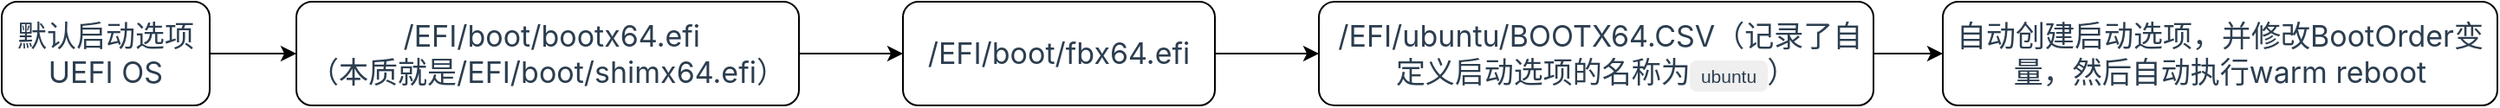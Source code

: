 <mxfile version="24.7.6">
  <diagram name="第 1 页" id="mMlDlkdDfd4doMFzdmtv">
    <mxGraphModel dx="2901" dy="1106" grid="1" gridSize="10" guides="1" tooltips="1" connect="1" arrows="1" fold="1" page="1" pageScale="1" pageWidth="827" pageHeight="1169" math="0" shadow="0">
      <root>
        <mxCell id="0" />
        <mxCell id="1" parent="0" />
        <mxCell id="ULLMlvIF7ydcDEZkrely-6" style="edgeStyle=orthogonalEdgeStyle;rounded=0;orthogonalLoop=1;jettySize=auto;html=1;exitX=1;exitY=0.5;exitDx=0;exitDy=0;" edge="1" parent="1" source="ULLMlvIF7ydcDEZkrely-1" target="ULLMlvIF7ydcDEZkrely-2">
          <mxGeometry relative="1" as="geometry" />
        </mxCell>
        <mxCell id="ULLMlvIF7ydcDEZkrely-1" value="&lt;span style=&quot;color: rgb(44, 62, 80); font-family: -apple-system, BlinkMacSystemFont, &amp;quot;Segoe UI&amp;quot;, Roboto, &amp;quot;Helvetica Neue&amp;quot;, Arial, &amp;quot;Noto Sans&amp;quot;, STHeiti, &amp;quot;Microsoft YaHei&amp;quot;, SimSun, sans-serif, &amp;quot;Apple Color Emoji&amp;quot;, &amp;quot;Segoe UI Emoji&amp;quot;, &amp;quot;Segoe UI Symbol&amp;quot;, &amp;quot;Noto Color Emoji&amp;quot;; font-size: 17px; text-align: justify; background-color: rgb(255, 255, 255);&quot;&gt;默认启动选项UEFI OS&lt;/span&gt;" style="rounded=1;whiteSpace=wrap;html=1;" vertex="1" parent="1">
          <mxGeometry x="-750" y="200" width="120" height="60" as="geometry" />
        </mxCell>
        <mxCell id="ULLMlvIF7ydcDEZkrely-7" style="edgeStyle=orthogonalEdgeStyle;rounded=0;orthogonalLoop=1;jettySize=auto;html=1;entryX=0;entryY=0.5;entryDx=0;entryDy=0;" edge="1" parent="1" source="ULLMlvIF7ydcDEZkrely-2" target="ULLMlvIF7ydcDEZkrely-3">
          <mxGeometry relative="1" as="geometry" />
        </mxCell>
        <mxCell id="ULLMlvIF7ydcDEZkrely-2" value="&lt;span style=&quot;color: rgb(44, 62, 80); font-family: -apple-system, BlinkMacSystemFont, &amp;quot;Segoe UI&amp;quot;, Roboto, &amp;quot;Helvetica Neue&amp;quot;, Arial, &amp;quot;Noto Sans&amp;quot;, STHeiti, &amp;quot;Microsoft YaHei&amp;quot;, SimSun, sans-serif, &amp;quot;Apple Color Emoji&amp;quot;, &amp;quot;Segoe UI Emoji&amp;quot;, &amp;quot;Segoe UI Symbol&amp;quot;, &amp;quot;Noto Color Emoji&amp;quot;; font-size: 17px; text-align: justify; background-color: rgb(255, 255, 255);&quot;&gt;&amp;nbsp;/EFI/boot/bootx64.efi&lt;/span&gt;&lt;div&gt;&lt;span style=&quot;color: rgb(44, 62, 80); font-family: -apple-system, BlinkMacSystemFont, &amp;quot;Segoe UI&amp;quot;, Roboto, &amp;quot;Helvetica Neue&amp;quot;, Arial, &amp;quot;Noto Sans&amp;quot;, STHeiti, &amp;quot;Microsoft YaHei&amp;quot;, SimSun, sans-serif, &amp;quot;Apple Color Emoji&amp;quot;, &amp;quot;Segoe UI Emoji&amp;quot;, &amp;quot;Segoe UI Symbol&amp;quot;, &amp;quot;Noto Color Emoji&amp;quot;; font-size: 17px; text-align: justify; background-color: rgb(255, 255, 255);&quot;&gt;（本质就是/EFI/boot/shimx64.efi）&lt;/span&gt;&lt;/div&gt;" style="rounded=1;whiteSpace=wrap;html=1;" vertex="1" parent="1">
          <mxGeometry x="-580" y="200" width="290" height="60" as="geometry" />
        </mxCell>
        <mxCell id="ULLMlvIF7ydcDEZkrely-8" style="edgeStyle=orthogonalEdgeStyle;rounded=0;orthogonalLoop=1;jettySize=auto;html=1;exitX=1;exitY=0.5;exitDx=0;exitDy=0;entryX=0;entryY=0.5;entryDx=0;entryDy=0;" edge="1" parent="1" source="ULLMlvIF7ydcDEZkrely-3" target="ULLMlvIF7ydcDEZkrely-4">
          <mxGeometry relative="1" as="geometry" />
        </mxCell>
        <mxCell id="ULLMlvIF7ydcDEZkrely-3" value="&lt;span style=&quot;color: rgb(44, 62, 80); font-family: -apple-system, BlinkMacSystemFont, &amp;quot;Segoe UI&amp;quot;, Roboto, &amp;quot;Helvetica Neue&amp;quot;, Arial, &amp;quot;Noto Sans&amp;quot;, STHeiti, &amp;quot;Microsoft YaHei&amp;quot;, SimSun, sans-serif, &amp;quot;Apple Color Emoji&amp;quot;, &amp;quot;Segoe UI Emoji&amp;quot;, &amp;quot;Segoe UI Symbol&amp;quot;, &amp;quot;Noto Color Emoji&amp;quot;; font-size: 17px; text-align: justify; background-color: rgb(255, 255, 255);&quot;&gt;/EFI/boot/fbx64.efi&lt;/span&gt;" style="rounded=1;whiteSpace=wrap;html=1;" vertex="1" parent="1">
          <mxGeometry x="-230" y="200" width="180" height="60" as="geometry" />
        </mxCell>
        <mxCell id="ULLMlvIF7ydcDEZkrely-9" style="edgeStyle=orthogonalEdgeStyle;rounded=0;orthogonalLoop=1;jettySize=auto;html=1;" edge="1" parent="1" source="ULLMlvIF7ydcDEZkrely-4" target="ULLMlvIF7ydcDEZkrely-5">
          <mxGeometry relative="1" as="geometry" />
        </mxCell>
        <mxCell id="ULLMlvIF7ydcDEZkrely-4" value="&lt;span style=&quot;color: rgb(44, 62, 80); font-family: -apple-system, BlinkMacSystemFont, &amp;quot;Segoe UI&amp;quot;, Roboto, &amp;quot;Helvetica Neue&amp;quot;, Arial, &amp;quot;Noto Sans&amp;quot;, STHeiti, &amp;quot;Microsoft YaHei&amp;quot;, SimSun, sans-serif, &amp;quot;Apple Color Emoji&amp;quot;, &amp;quot;Segoe UI Emoji&amp;quot;, &amp;quot;Segoe UI Symbol&amp;quot;, &amp;quot;Noto Color Emoji&amp;quot;; font-size: 17px; text-align: justify; background-color: rgb(255, 255, 255);&quot;&gt;&amp;nbsp;/EFI/ubuntu/BOOTX64.CSV（记录了自定义启动选项的名称为&lt;/span&gt;&lt;code style=&quot;margin: 0px; padding: 3px 6px; border-radius: 4px; background: rgba(127, 127, 127, 0.12); font-size: 0.875em; overflow-wrap: break-word; font-family: var(--font-family-mono); color: rgb(44, 62, 80); text-align: justify;&quot;&gt;ubuntu&lt;/code&gt;&lt;span style=&quot;color: rgb(44, 62, 80); font-family: -apple-system, BlinkMacSystemFont, &amp;quot;Segoe UI&amp;quot;, Roboto, &amp;quot;Helvetica Neue&amp;quot;, Arial, &amp;quot;Noto Sans&amp;quot;, STHeiti, &amp;quot;Microsoft YaHei&amp;quot;, SimSun, sans-serif, &amp;quot;Apple Color Emoji&amp;quot;, &amp;quot;Segoe UI Emoji&amp;quot;, &amp;quot;Segoe UI Symbol&amp;quot;, &amp;quot;Noto Color Emoji&amp;quot;; font-size: 17px; text-align: justify; background-color: rgb(255, 255, 255);&quot;&gt;）&lt;/span&gt;" style="rounded=1;whiteSpace=wrap;html=1;" vertex="1" parent="1">
          <mxGeometry x="10" y="200" width="320" height="60" as="geometry" />
        </mxCell>
        <mxCell id="ULLMlvIF7ydcDEZkrely-5" value="&lt;span style=&quot;color: rgb(44, 62, 80); font-family: -apple-system, BlinkMacSystemFont, &amp;quot;Segoe UI&amp;quot;, Roboto, &amp;quot;Helvetica Neue&amp;quot;, Arial, &amp;quot;Noto Sans&amp;quot;, STHeiti, &amp;quot;Microsoft YaHei&amp;quot;, SimSun, sans-serif, &amp;quot;Apple Color Emoji&amp;quot;, &amp;quot;Segoe UI Emoji&amp;quot;, &amp;quot;Segoe UI Symbol&amp;quot;, &amp;quot;Noto Color Emoji&amp;quot;; font-size: 17px; text-align: justify; background-color: rgb(255, 255, 255);&quot;&gt;自动创建启动选项，并修改BootOrder变量，然后自动执行warm reboot&lt;/span&gt;" style="rounded=1;whiteSpace=wrap;html=1;" vertex="1" parent="1">
          <mxGeometry x="370" y="200" width="320" height="60" as="geometry" />
        </mxCell>
      </root>
    </mxGraphModel>
  </diagram>
</mxfile>
